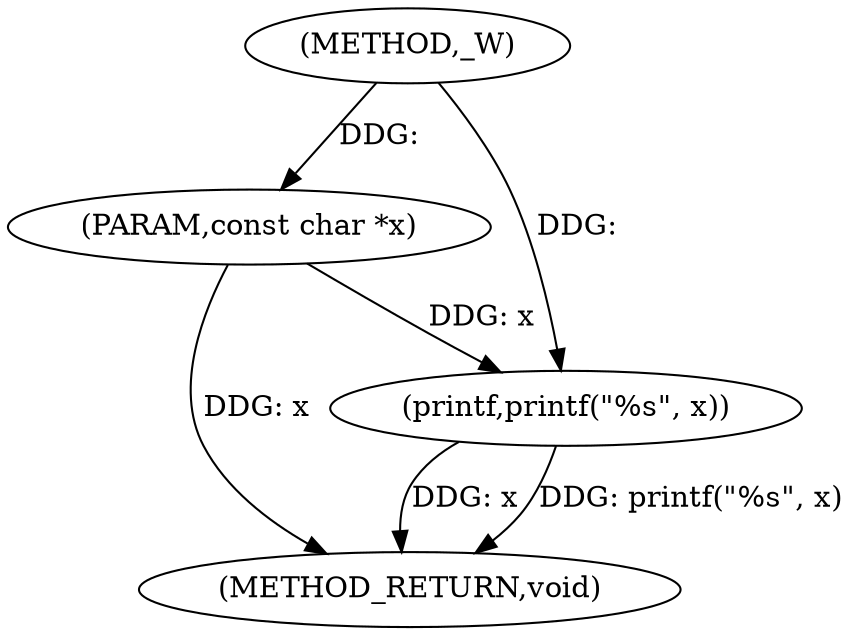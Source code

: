 digraph "_W" {  
"1000197" [label = "(METHOD,_W)" ]
"1000203" [label = "(METHOD_RETURN,void)" ]
"1000198" [label = "(PARAM,const char *x)" ]
"1000200" [label = "(printf,printf(\"%s\", x))" ]
  "1000198" -> "1000203"  [ label = "DDG: x"] 
  "1000200" -> "1000203"  [ label = "DDG: x"] 
  "1000200" -> "1000203"  [ label = "DDG: printf(\"%s\", x)"] 
  "1000197" -> "1000198"  [ label = "DDG: "] 
  "1000197" -> "1000200"  [ label = "DDG: "] 
  "1000198" -> "1000200"  [ label = "DDG: x"] 
}
